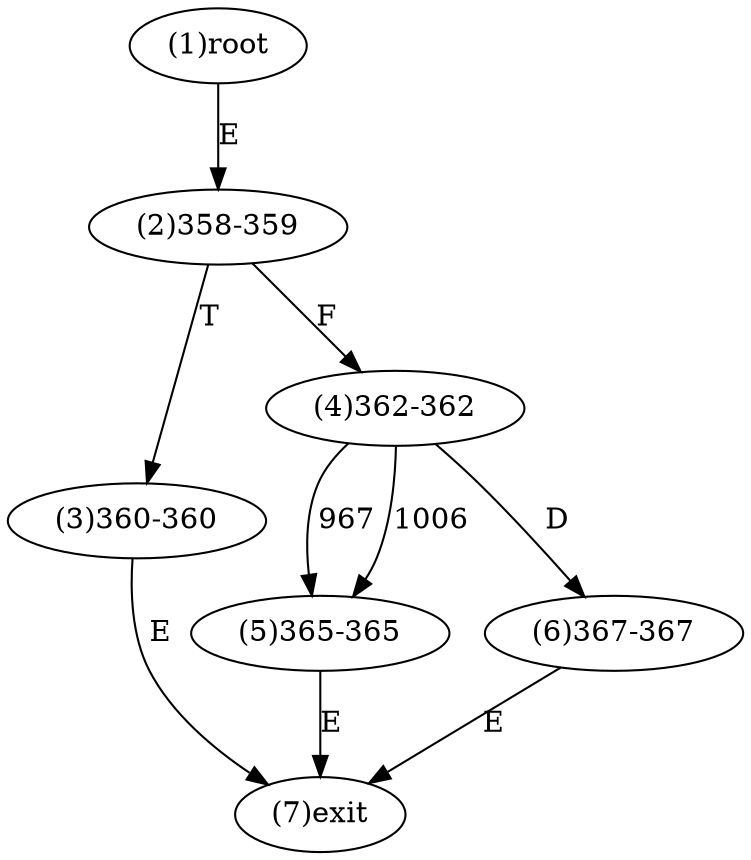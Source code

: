 digraph "" { 
1[ label="(1)root"];
2[ label="(2)358-359"];
3[ label="(3)360-360"];
4[ label="(4)362-362"];
5[ label="(5)365-365"];
6[ label="(6)367-367"];
7[ label="(7)exit"];
1->2[ label="E"];
2->4[ label="F"];
2->3[ label="T"];
3->7[ label="E"];
4->5[ label="967"];
4->5[ label="1006"];
4->6[ label="D"];
5->7[ label="E"];
6->7[ label="E"];
}